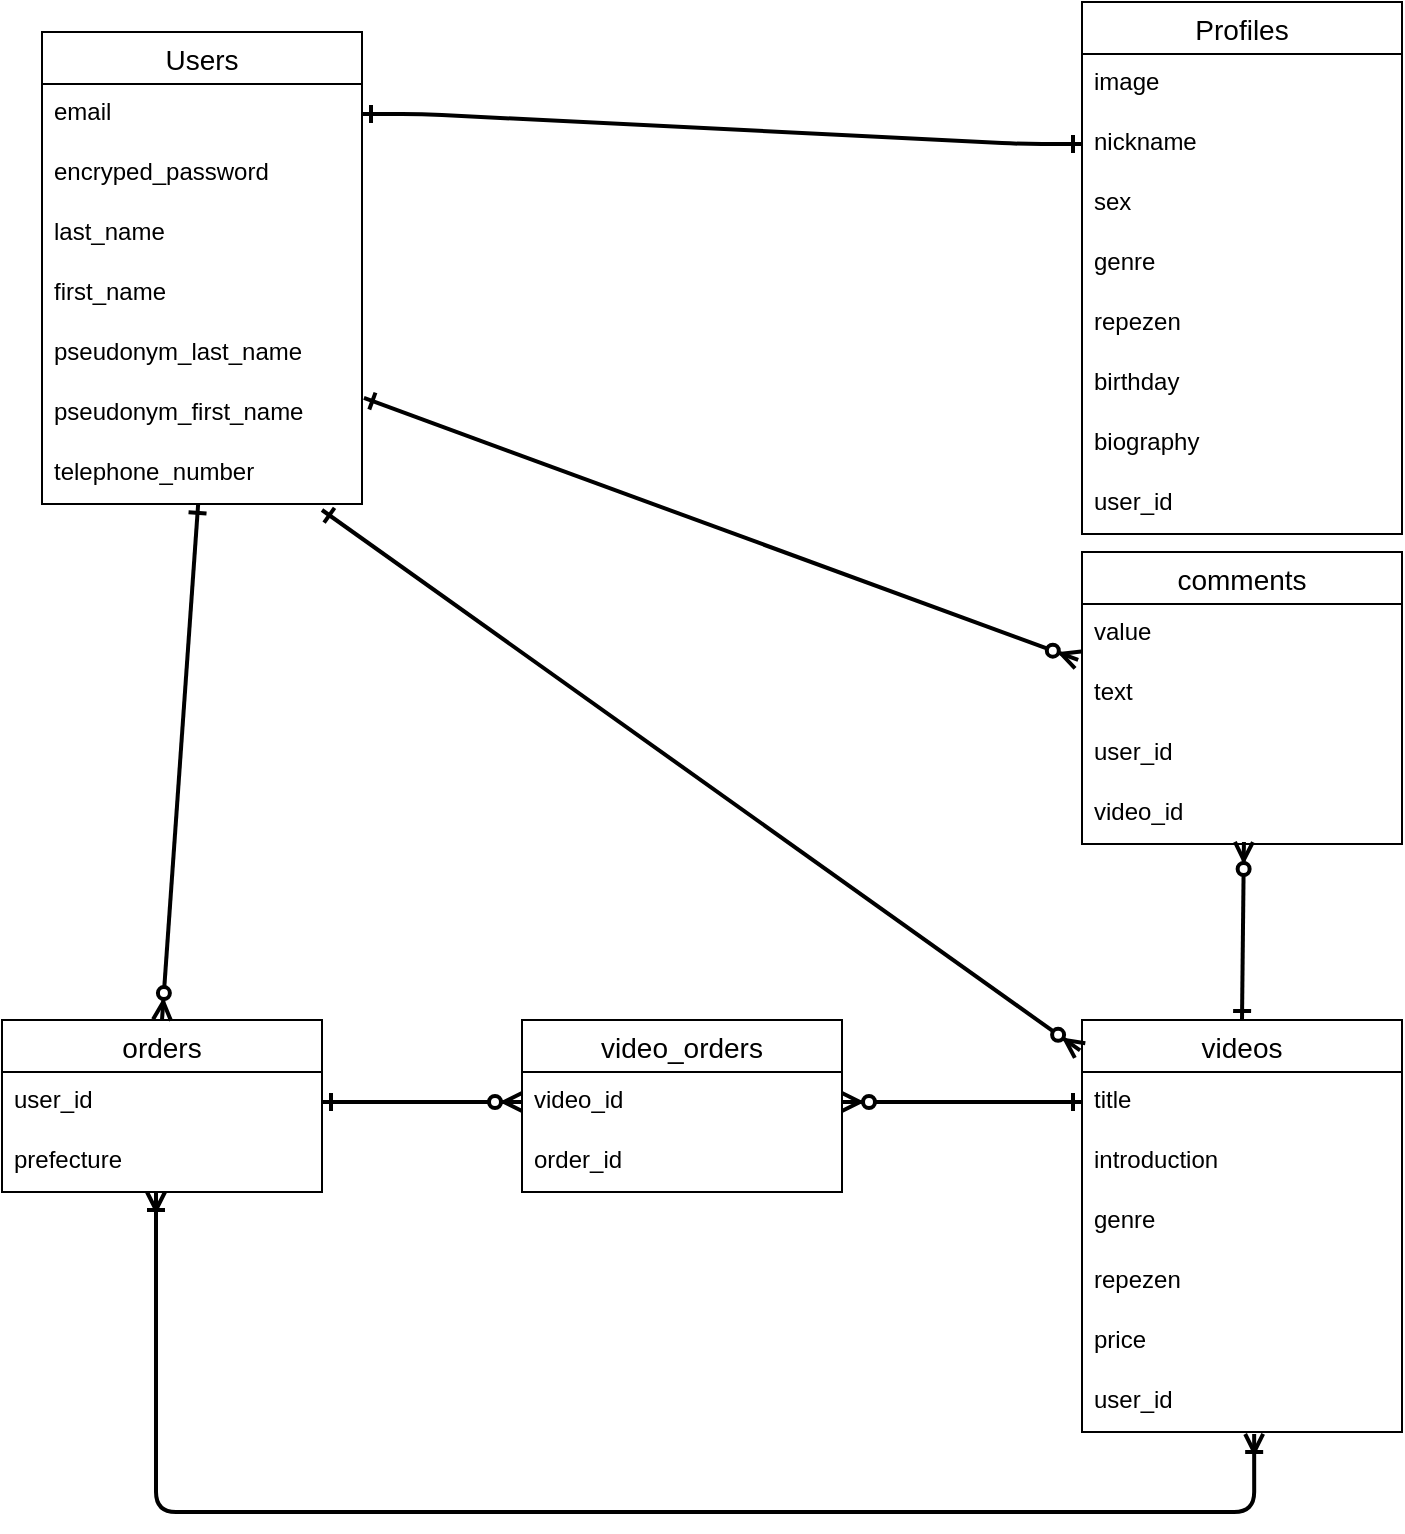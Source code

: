 <mxfile>
    <diagram id="xxG6ed62QqAqbMtrztr5" name="ページ1">
        <mxGraphModel dx="728" dy="411" grid="1" gridSize="10" guides="1" tooltips="1" connect="1" arrows="1" fold="1" page="1" pageScale="1" pageWidth="827" pageHeight="1169" math="0" shadow="0">
            <root>
                <mxCell id="0"/>
                <mxCell id="1" parent="0"/>
                <mxCell id="2" value="Users" style="swimlane;fontStyle=0;childLayout=stackLayout;horizontal=1;startSize=26;horizontalStack=0;resizeParent=1;resizeParentMax=0;resizeLast=0;collapsible=1;marginBottom=0;align=center;fontSize=14;" parent="1" vertex="1">
                    <mxGeometry x="80" y="40" width="160" height="236" as="geometry"/>
                </mxCell>
                <mxCell id="4" value="email" style="text;strokeColor=none;fillColor=none;spacingLeft=4;spacingRight=4;overflow=hidden;rotatable=0;points=[[0,0.5],[1,0.5]];portConstraint=eastwest;fontSize=12;" parent="2" vertex="1">
                    <mxGeometry y="26" width="160" height="30" as="geometry"/>
                </mxCell>
                <mxCell id="7" value="encryped_password" style="text;strokeColor=none;fillColor=none;spacingLeft=4;spacingRight=4;overflow=hidden;rotatable=0;points=[[0,0.5],[1,0.5]];portConstraint=eastwest;fontSize=12;" parent="2" vertex="1">
                    <mxGeometry y="56" width="160" height="30" as="geometry"/>
                </mxCell>
                <mxCell id="tkC_hRcBvg3TVlcHlTjY-7" value="last_name" style="text;strokeColor=none;fillColor=none;spacingLeft=4;spacingRight=4;overflow=hidden;rotatable=0;points=[[0,0.5],[1,0.5]];portConstraint=eastwest;fontSize=12;container=0;" parent="2" vertex="1">
                    <mxGeometry y="86" width="160" height="30" as="geometry"/>
                </mxCell>
                <mxCell id="tkC_hRcBvg3TVlcHlTjY-8" value="first_name" style="text;strokeColor=none;fillColor=none;spacingLeft=4;spacingRight=4;overflow=hidden;rotatable=0;points=[[0,0.5],[1,0.5]];portConstraint=eastwest;fontSize=12;" parent="2" vertex="1">
                    <mxGeometry y="116" width="160" height="30" as="geometry"/>
                </mxCell>
                <mxCell id="tkC_hRcBvg3TVlcHlTjY-9" value="pseudonym_last_name" style="text;strokeColor=none;fillColor=none;spacingLeft=4;spacingRight=4;overflow=hidden;rotatable=0;points=[[0,0.5],[1,0.5]];portConstraint=eastwest;fontSize=12;" parent="2" vertex="1">
                    <mxGeometry y="146" width="160" height="30" as="geometry"/>
                </mxCell>
                <mxCell id="tkC_hRcBvg3TVlcHlTjY-11" value="pseudonym_first_name" style="text;strokeColor=none;fillColor=none;spacingLeft=4;spacingRight=4;overflow=hidden;rotatable=0;points=[[0,0.5],[1,0.5]];portConstraint=eastwest;fontSize=12;" parent="2" vertex="1">
                    <mxGeometry y="176" width="160" height="30" as="geometry"/>
                </mxCell>
                <mxCell id="tkC_hRcBvg3TVlcHlTjY-13" value="telephone_number" style="text;strokeColor=none;fillColor=none;spacingLeft=4;spacingRight=4;overflow=hidden;rotatable=0;points=[[0,0.5],[1,0.5]];portConstraint=eastwest;fontSize=12;" parent="2" vertex="1">
                    <mxGeometry y="206" width="160" height="30" as="geometry"/>
                </mxCell>
                <mxCell id="tkC_hRcBvg3TVlcHlTjY-14" value="Profiles" style="swimlane;fontStyle=0;childLayout=stackLayout;horizontal=1;startSize=26;horizontalStack=0;resizeParent=1;resizeParentMax=0;resizeLast=0;collapsible=1;marginBottom=0;align=center;fontSize=14;" parent="1" vertex="1">
                    <mxGeometry x="600" y="25" width="160" height="266" as="geometry"/>
                </mxCell>
                <mxCell id="tkC_hRcBvg3TVlcHlTjY-19" value="image" style="text;strokeColor=none;fillColor=none;spacingLeft=4;spacingRight=4;overflow=hidden;rotatable=0;points=[[0,0.5],[1,0.5]];portConstraint=eastwest;fontSize=12;" parent="tkC_hRcBvg3TVlcHlTjY-14" vertex="1">
                    <mxGeometry y="26" width="160" height="30" as="geometry"/>
                </mxCell>
                <mxCell id="tkC_hRcBvg3TVlcHlTjY-15" value="nickname" style="text;strokeColor=none;fillColor=none;spacingLeft=4;spacingRight=4;overflow=hidden;rotatable=0;points=[[0,0.5],[1,0.5]];portConstraint=eastwest;fontSize=12;" parent="tkC_hRcBvg3TVlcHlTjY-14" vertex="1">
                    <mxGeometry y="56" width="160" height="30" as="geometry"/>
                </mxCell>
                <mxCell id="8" value="sex" style="text;strokeColor=none;fillColor=none;spacingLeft=4;spacingRight=4;overflow=hidden;rotatable=0;points=[[0,0.5],[1,0.5]];portConstraint=eastwest;fontSize=12;" vertex="1" parent="tkC_hRcBvg3TVlcHlTjY-14">
                    <mxGeometry y="86" width="160" height="30" as="geometry"/>
                </mxCell>
                <mxCell id="tkC_hRcBvg3TVlcHlTjY-69" value="genre" style="text;strokeColor=none;fillColor=none;spacingLeft=4;spacingRight=4;overflow=hidden;rotatable=0;points=[[0,0.5],[1,0.5]];portConstraint=eastwest;fontSize=12;" parent="tkC_hRcBvg3TVlcHlTjY-14" vertex="1">
                    <mxGeometry y="116" width="160" height="30" as="geometry"/>
                </mxCell>
                <mxCell id="tkC_hRcBvg3TVlcHlTjY-16" value="repezen" style="text;strokeColor=none;fillColor=none;spacingLeft=4;spacingRight=4;overflow=hidden;rotatable=0;points=[[0,0.5],[1,0.5]];portConstraint=eastwest;fontSize=12;" parent="tkC_hRcBvg3TVlcHlTjY-14" vertex="1">
                    <mxGeometry y="146" width="160" height="30" as="geometry"/>
                </mxCell>
                <mxCell id="tkC_hRcBvg3TVlcHlTjY-18" value="birthday" style="text;strokeColor=none;fillColor=none;spacingLeft=4;spacingRight=4;overflow=hidden;rotatable=0;points=[[0,0.5],[1,0.5]];portConstraint=eastwest;fontSize=12;" parent="tkC_hRcBvg3TVlcHlTjY-14" vertex="1">
                    <mxGeometry y="176" width="160" height="30" as="geometry"/>
                </mxCell>
                <mxCell id="tkC_hRcBvg3TVlcHlTjY-20" value="biography" style="text;strokeColor=none;fillColor=none;spacingLeft=4;spacingRight=4;overflow=hidden;rotatable=0;points=[[0,0.5],[1,0.5]];portConstraint=eastwest;fontSize=12;" parent="tkC_hRcBvg3TVlcHlTjY-14" vertex="1">
                    <mxGeometry y="206" width="160" height="30" as="geometry"/>
                </mxCell>
                <mxCell id="tkC_hRcBvg3TVlcHlTjY-66" value="user_id" style="text;strokeColor=none;fillColor=none;spacingLeft=4;spacingRight=4;overflow=hidden;rotatable=0;points=[[0,0.5],[1,0.5]];portConstraint=eastwest;fontSize=12;" parent="tkC_hRcBvg3TVlcHlTjY-14" vertex="1">
                    <mxGeometry y="236" width="160" height="30" as="geometry"/>
                </mxCell>
                <mxCell id="tkC_hRcBvg3TVlcHlTjY-21" value="videos" style="swimlane;fontStyle=0;childLayout=stackLayout;horizontal=1;startSize=26;horizontalStack=0;resizeParent=1;resizeParentMax=0;resizeLast=0;collapsible=1;marginBottom=0;align=center;fontSize=14;" parent="1" vertex="1">
                    <mxGeometry x="600" y="534" width="160" height="206" as="geometry"/>
                </mxCell>
                <mxCell id="tkC_hRcBvg3TVlcHlTjY-22" value="title" style="text;strokeColor=none;fillColor=none;spacingLeft=4;spacingRight=4;overflow=hidden;rotatable=0;points=[[0,0.5],[1,0.5]];portConstraint=eastwest;fontSize=12;" parent="tkC_hRcBvg3TVlcHlTjY-21" vertex="1">
                    <mxGeometry y="26" width="160" height="30" as="geometry"/>
                </mxCell>
                <mxCell id="tkC_hRcBvg3TVlcHlTjY-23" value="introduction" style="text;strokeColor=none;fillColor=none;spacingLeft=4;spacingRight=4;overflow=hidden;rotatable=0;points=[[0,0.5],[1,0.5]];portConstraint=eastwest;fontSize=12;" parent="tkC_hRcBvg3TVlcHlTjY-21" vertex="1">
                    <mxGeometry y="56" width="160" height="30" as="geometry"/>
                </mxCell>
                <mxCell id="tkC_hRcBvg3TVlcHlTjY-24" value="genre" style="text;strokeColor=none;fillColor=none;spacingLeft=4;spacingRight=4;overflow=hidden;rotatable=0;points=[[0,0.5],[1,0.5]];portConstraint=eastwest;fontSize=12;" parent="tkC_hRcBvg3TVlcHlTjY-21" vertex="1">
                    <mxGeometry y="86" width="160" height="30" as="geometry"/>
                </mxCell>
                <mxCell id="tkC_hRcBvg3TVlcHlTjY-68" value="repezen" style="text;strokeColor=none;fillColor=none;spacingLeft=4;spacingRight=4;overflow=hidden;rotatable=0;points=[[0,0.5],[1,0.5]];portConstraint=eastwest;fontSize=12;" parent="tkC_hRcBvg3TVlcHlTjY-21" vertex="1">
                    <mxGeometry y="116" width="160" height="30" as="geometry"/>
                </mxCell>
                <mxCell id="tkC_hRcBvg3TVlcHlTjY-25" value="price" style="text;strokeColor=none;fillColor=none;spacingLeft=4;spacingRight=4;overflow=hidden;rotatable=0;points=[[0,0.5],[1,0.5]];portConstraint=eastwest;fontSize=12;" parent="tkC_hRcBvg3TVlcHlTjY-21" vertex="1">
                    <mxGeometry y="146" width="160" height="30" as="geometry"/>
                </mxCell>
                <mxCell id="tkC_hRcBvg3TVlcHlTjY-26" value="user_id" style="text;strokeColor=none;fillColor=none;spacingLeft=4;spacingRight=4;overflow=hidden;rotatable=0;points=[[0,0.5],[1,0.5]];portConstraint=eastwest;fontSize=12;" parent="tkC_hRcBvg3TVlcHlTjY-21" vertex="1">
                    <mxGeometry y="176" width="160" height="30" as="geometry"/>
                </mxCell>
                <mxCell id="tkC_hRcBvg3TVlcHlTjY-27" value="orders" style="swimlane;fontStyle=0;childLayout=stackLayout;horizontal=1;startSize=26;horizontalStack=0;resizeParent=1;resizeParentMax=0;resizeLast=0;collapsible=1;marginBottom=0;align=center;fontSize=14;" parent="1" vertex="1">
                    <mxGeometry x="60" y="534" width="160" height="86" as="geometry"/>
                </mxCell>
                <mxCell id="tkC_hRcBvg3TVlcHlTjY-28" value="user_id" style="text;strokeColor=none;fillColor=none;spacingLeft=4;spacingRight=4;overflow=hidden;rotatable=0;points=[[0,0.5],[1,0.5]];portConstraint=eastwest;fontSize=12;" parent="tkC_hRcBvg3TVlcHlTjY-27" vertex="1">
                    <mxGeometry y="26" width="160" height="30" as="geometry"/>
                </mxCell>
                <mxCell id="tkC_hRcBvg3TVlcHlTjY-67" value="prefecture" style="text;strokeColor=none;fillColor=none;spacingLeft=4;spacingRight=4;overflow=hidden;rotatable=0;points=[[0,0.5],[1,0.5]];portConstraint=eastwest;fontSize=12;" parent="tkC_hRcBvg3TVlcHlTjY-27" vertex="1">
                    <mxGeometry y="56" width="160" height="30" as="geometry"/>
                </mxCell>
                <mxCell id="tkC_hRcBvg3TVlcHlTjY-31" value="comments" style="swimlane;fontStyle=0;childLayout=stackLayout;horizontal=1;startSize=26;horizontalStack=0;resizeParent=1;resizeParentMax=0;resizeLast=0;collapsible=1;marginBottom=0;align=center;fontSize=14;" parent="1" vertex="1">
                    <mxGeometry x="600" y="300" width="160" height="146" as="geometry"/>
                </mxCell>
                <mxCell id="tkC_hRcBvg3TVlcHlTjY-32" value="value" style="text;strokeColor=none;fillColor=none;spacingLeft=4;spacingRight=4;overflow=hidden;rotatable=0;points=[[0,0.5],[1,0.5]];portConstraint=eastwest;fontSize=12;" parent="tkC_hRcBvg3TVlcHlTjY-31" vertex="1">
                    <mxGeometry y="26" width="160" height="30" as="geometry"/>
                </mxCell>
                <mxCell id="tkC_hRcBvg3TVlcHlTjY-33" value="text" style="text;strokeColor=none;fillColor=none;spacingLeft=4;spacingRight=4;overflow=hidden;rotatable=0;points=[[0,0.5],[1,0.5]];portConstraint=eastwest;fontSize=12;" parent="tkC_hRcBvg3TVlcHlTjY-31" vertex="1">
                    <mxGeometry y="56" width="160" height="30" as="geometry"/>
                </mxCell>
                <mxCell id="tkC_hRcBvg3TVlcHlTjY-34" value="user_id" style="text;strokeColor=none;fillColor=none;spacingLeft=4;spacingRight=4;overflow=hidden;rotatable=0;points=[[0,0.5],[1,0.5]];portConstraint=eastwest;fontSize=12;" parent="tkC_hRcBvg3TVlcHlTjY-31" vertex="1">
                    <mxGeometry y="86" width="160" height="30" as="geometry"/>
                </mxCell>
                <mxCell id="tkC_hRcBvg3TVlcHlTjY-35" value="video_id" style="text;strokeColor=none;fillColor=none;spacingLeft=4;spacingRight=4;overflow=hidden;rotatable=0;points=[[0,0.5],[1,0.5]];portConstraint=eastwest;fontSize=12;" parent="tkC_hRcBvg3TVlcHlTjY-31" vertex="1">
                    <mxGeometry y="116" width="160" height="30" as="geometry"/>
                </mxCell>
                <mxCell id="tkC_hRcBvg3TVlcHlTjY-51" value="" style="edgeStyle=entityRelationEdgeStyle;fontSize=12;html=1;endArrow=ERone;startArrow=ERone;exitX=1;exitY=0.5;exitDx=0;exitDy=0;entryX=0;entryY=0.5;entryDx=0;entryDy=0;strokeWidth=2;startFill=0;endFill=0;" parent="1" source="4" target="tkC_hRcBvg3TVlcHlTjY-15" edge="1">
                    <mxGeometry width="100" height="100" relative="1" as="geometry">
                        <mxPoint x="320" y="250" as="sourcePoint"/>
                        <mxPoint x="420" y="150" as="targetPoint"/>
                    </mxGeometry>
                </mxCell>
                <mxCell id="tkC_hRcBvg3TVlcHlTjY-53" value="" style="fontSize=12;html=1;endArrow=ERoneToMany;startArrow=ERoneToMany;strokeWidth=2;entryX=0.538;entryY=1.033;entryDx=0;entryDy=0;entryPerimeter=0;edgeStyle=orthogonalEdgeStyle;" parent="1" target="tkC_hRcBvg3TVlcHlTjY-26" edge="1">
                    <mxGeometry width="100" height="100" relative="1" as="geometry">
                        <mxPoint x="137" y="620" as="sourcePoint"/>
                        <mxPoint x="420" y="390" as="targetPoint"/>
                        <Array as="points">
                            <mxPoint x="137" y="780"/>
                            <mxPoint x="686" y="780"/>
                        </Array>
                    </mxGeometry>
                </mxCell>
                <mxCell id="tkC_hRcBvg3TVlcHlTjY-54" value="" style="fontSize=12;html=1;endArrow=ERzeroToMany;startArrow=ERone;strokeWidth=2;exitX=1.006;exitY=0.233;exitDx=0;exitDy=0;exitPerimeter=0;entryX=-0.012;entryY=0.933;entryDx=0;entryDy=0;entryPerimeter=0;startFill=0;" parent="1" source="tkC_hRcBvg3TVlcHlTjY-11" target="tkC_hRcBvg3TVlcHlTjY-32" edge="1">
                    <mxGeometry width="100" height="100" relative="1" as="geometry">
                        <mxPoint x="320" y="510" as="sourcePoint"/>
                        <mxPoint x="380" y="650" as="targetPoint"/>
                    </mxGeometry>
                </mxCell>
                <mxCell id="tkC_hRcBvg3TVlcHlTjY-55" value="" style="fontSize=12;html=1;endArrow=ERzeroToMany;startArrow=ERone;strokeWidth=2;exitX=0.5;exitY=0;exitDx=0;exitDy=0;entryX=0.506;entryY=0.967;entryDx=0;entryDy=0;entryPerimeter=0;startFill=0;" parent="1" source="tkC_hRcBvg3TVlcHlTjY-21" target="tkC_hRcBvg3TVlcHlTjY-35" edge="1">
                    <mxGeometry width="100" height="100" relative="1" as="geometry">
                        <mxPoint x="688" y="266" as="sourcePoint"/>
                        <mxPoint x="670" y="320" as="targetPoint"/>
                    </mxGeometry>
                </mxCell>
                <mxCell id="tkC_hRcBvg3TVlcHlTjY-58" value="" style="fontSize=12;html=1;endArrow=ERzeroToMany;startArrow=ERone;strokeWidth=2;exitX=0.488;exitY=1;exitDx=0;exitDy=0;exitPerimeter=0;entryX=0.5;entryY=0;entryDx=0;entryDy=0;startFill=0;" parent="1" source="tkC_hRcBvg3TVlcHlTjY-13" target="tkC_hRcBvg3TVlcHlTjY-27" edge="1">
                    <mxGeometry width="100" height="100" relative="1" as="geometry">
                        <mxPoint x="320" y="490" as="sourcePoint"/>
                        <mxPoint x="420" y="390" as="targetPoint"/>
                    </mxGeometry>
                </mxCell>
                <mxCell id="tkC_hRcBvg3TVlcHlTjY-59" value="" style="fontSize=12;html=1;endArrow=ERzeroToMany;startArrow=ERone;strokeWidth=2;exitX=0.875;exitY=1.1;exitDx=0;exitDy=0;exitPerimeter=0;entryX=-0.006;entryY=0.074;entryDx=0;entryDy=0;entryPerimeter=0;startFill=0;" parent="1" source="tkC_hRcBvg3TVlcHlTjY-13" target="tkC_hRcBvg3TVlcHlTjY-21" edge="1">
                    <mxGeometry width="100" height="100" relative="1" as="geometry">
                        <mxPoint x="390" y="420" as="sourcePoint"/>
                        <mxPoint x="450" y="560" as="targetPoint"/>
                    </mxGeometry>
                </mxCell>
                <mxCell id="tkC_hRcBvg3TVlcHlTjY-60" value="video_orders" style="swimlane;fontStyle=0;childLayout=stackLayout;horizontal=1;startSize=26;horizontalStack=0;resizeParent=1;resizeParentMax=0;resizeLast=0;collapsible=1;marginBottom=0;align=center;fontSize=14;" parent="1" vertex="1">
                    <mxGeometry x="320" y="534" width="160" height="86" as="geometry"/>
                </mxCell>
                <mxCell id="tkC_hRcBvg3TVlcHlTjY-61" value="video_id" style="text;strokeColor=none;fillColor=none;spacingLeft=4;spacingRight=4;overflow=hidden;rotatable=0;points=[[0,0.5],[1,0.5]];portConstraint=eastwest;fontSize=12;" parent="tkC_hRcBvg3TVlcHlTjY-60" vertex="1">
                    <mxGeometry y="26" width="160" height="30" as="geometry"/>
                </mxCell>
                <mxCell id="tkC_hRcBvg3TVlcHlTjY-62" value="order_id" style="text;strokeColor=none;fillColor=none;spacingLeft=4;spacingRight=4;overflow=hidden;rotatable=0;points=[[0,0.5],[1,0.5]];portConstraint=eastwest;fontSize=12;" parent="tkC_hRcBvg3TVlcHlTjY-60" vertex="1">
                    <mxGeometry y="56" width="160" height="30" as="geometry"/>
                </mxCell>
                <mxCell id="tkC_hRcBvg3TVlcHlTjY-64" value="" style="edgeStyle=entityRelationEdgeStyle;fontSize=12;html=1;endArrow=ERzeroToMany;startArrow=ERone;strokeWidth=2;exitX=1;exitY=0.5;exitDx=0;exitDy=0;entryX=0;entryY=0.5;entryDx=0;entryDy=0;targetPerimeterSpacing=0;startFill=0;" parent="1" source="tkC_hRcBvg3TVlcHlTjY-28" target="tkC_hRcBvg3TVlcHlTjY-61" edge="1">
                    <mxGeometry width="100" height="100" relative="1" as="geometry">
                        <mxPoint x="320" y="630" as="sourcePoint"/>
                        <mxPoint x="420" y="530" as="targetPoint"/>
                    </mxGeometry>
                </mxCell>
                <mxCell id="tkC_hRcBvg3TVlcHlTjY-65" value="" style="edgeStyle=entityRelationEdgeStyle;fontSize=12;html=1;endArrow=ERzeroToMany;startArrow=ERone;strokeWidth=2;entryX=1;entryY=0.5;entryDx=0;entryDy=0;exitX=0;exitY=0.5;exitDx=0;exitDy=0;startFill=0;" parent="1" source="tkC_hRcBvg3TVlcHlTjY-22" target="tkC_hRcBvg3TVlcHlTjY-61" edge="1">
                    <mxGeometry width="100" height="100" relative="1" as="geometry">
                        <mxPoint x="320" y="630" as="sourcePoint"/>
                        <mxPoint x="420" y="530" as="targetPoint"/>
                    </mxGeometry>
                </mxCell>
            </root>
        </mxGraphModel>
    </diagram>
</mxfile>
